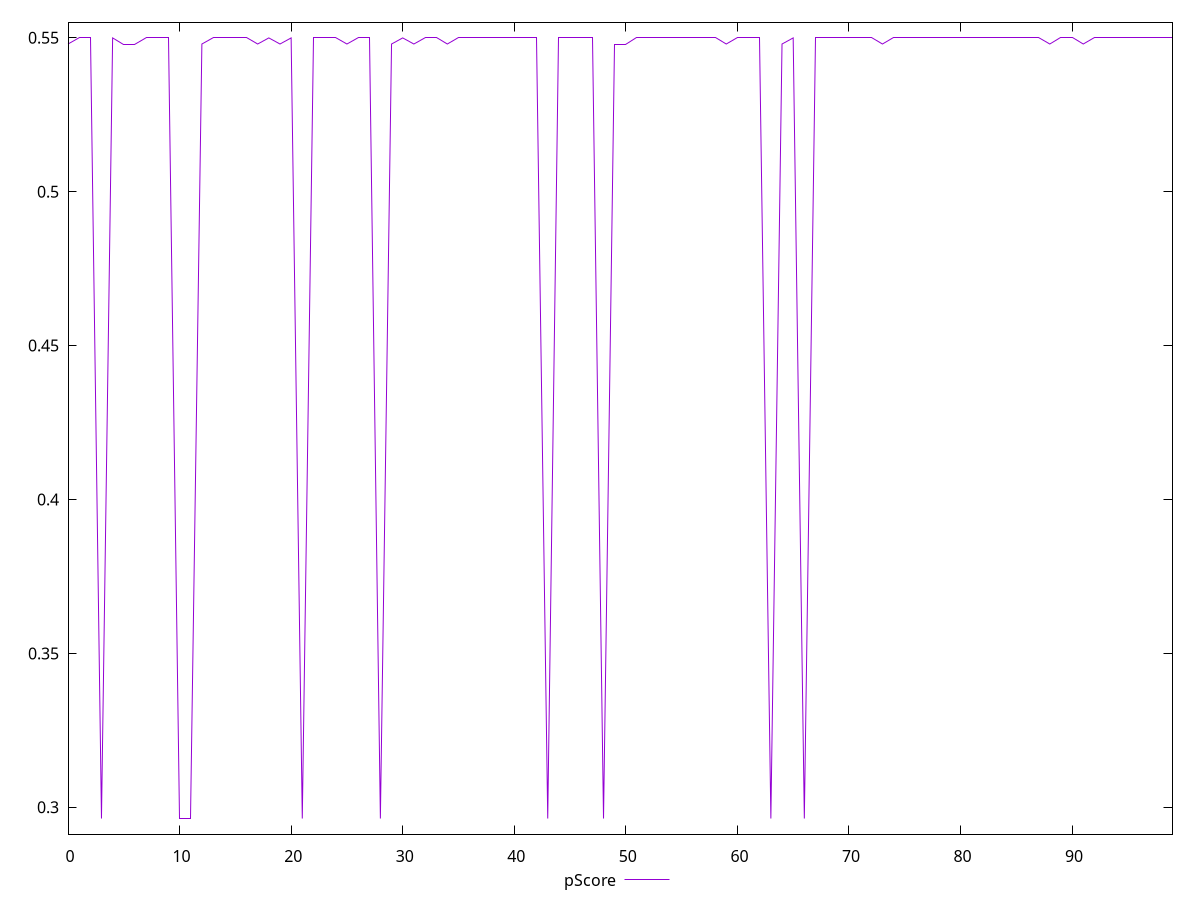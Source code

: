 reset

$pScore <<EOF
0 0.5479826726867736
1 0.5499689372766312
2 0.5499689372766312
3 0.2963432211283839
4 0.5499689372766312
5 0.5479826726867736
6 0.5479826726867736
7 0.5499689372766312
8 0.5499689372766312
9 0.5499689372766312
10 0.2963432211283839
11 0.2963432211283839
12 0.5479826726867736
13 0.5499689372766312
14 0.5499689372766312
15 0.5499689372766312
16 0.5499689372766312
17 0.5479826726867736
18 0.5499689372766312
19 0.5479826726867736
20 0.5499689372766312
21 0.2963432211283839
22 0.5499689372766312
23 0.5499689372766312
24 0.5499689372766312
25 0.5479826726867736
26 0.5499689372766312
27 0.5499689372766312
28 0.2963432211283839
29 0.5479826726867736
30 0.5499689372766312
31 0.5479826726867736
32 0.5499689372766312
33 0.5499689372766312
34 0.5479826726867736
35 0.5499689372766312
36 0.5499689372766312
37 0.5499689372766312
38 0.5499689372766312
39 0.5499689372766312
40 0.5499689372766312
41 0.5499689372766312
42 0.5499689372766312
43 0.2963432211283839
44 0.5499689372766312
45 0.5499689372766312
46 0.5499689372766312
47 0.5499689372766312
48 0.2963432211283839
49 0.5479826726867736
50 0.5479826726867736
51 0.5499689372766312
52 0.5499689372766312
53 0.5499689372766312
54 0.5499689372766312
55 0.5499689372766312
56 0.5499689372766312
57 0.5499689372766312
58 0.5499689372766312
59 0.5479826726867736
60 0.5499689372766312
61 0.5499689372766312
62 0.5499689372766312
63 0.2963432211283839
64 0.5479826726867736
65 0.5499689372766312
66 0.2963432211283839
67 0.5499689372766312
68 0.5499689372766312
69 0.5499689372766312
70 0.5499689372766312
71 0.5499689372766312
72 0.5499689372766312
73 0.5479826726867736
74 0.5499689372766312
75 0.5499689372766312
76 0.5499689372766312
77 0.5499689372766312
78 0.5499689372766312
79 0.5499689372766312
80 0.5499689372766312
81 0.5499689372766312
82 0.5499689372766312
83 0.5499689372766312
84 0.5499689372766312
85 0.5499689372766312
86 0.5499689372766312
87 0.5499689372766312
88 0.5479826726867736
89 0.5499689372766312
90 0.5499689372766312
91 0.5479826726867736
92 0.5499689372766312
93 0.5499689372766312
94 0.5499689372766312
95 0.5499689372766312
96 0.5499689372766312
97 0.5499689372766312
98 0.5499689372766312
99 0.5499689372766312
EOF

set key outside below
set xrange [0:99]
set yrange [0.29127070680541894:0.5550414515995962]
set trange [0.29127070680541894:0.5550414515995962]
set terminal svg size 640, 500 enhanced background rgb 'white'
set output "reprap/cumulative-layout-shift/samples/pages+cached+noexternal+nofonts+nosvg+noimg+nocss/pScore/values.svg"

plot $pScore title "pScore" with line

reset
